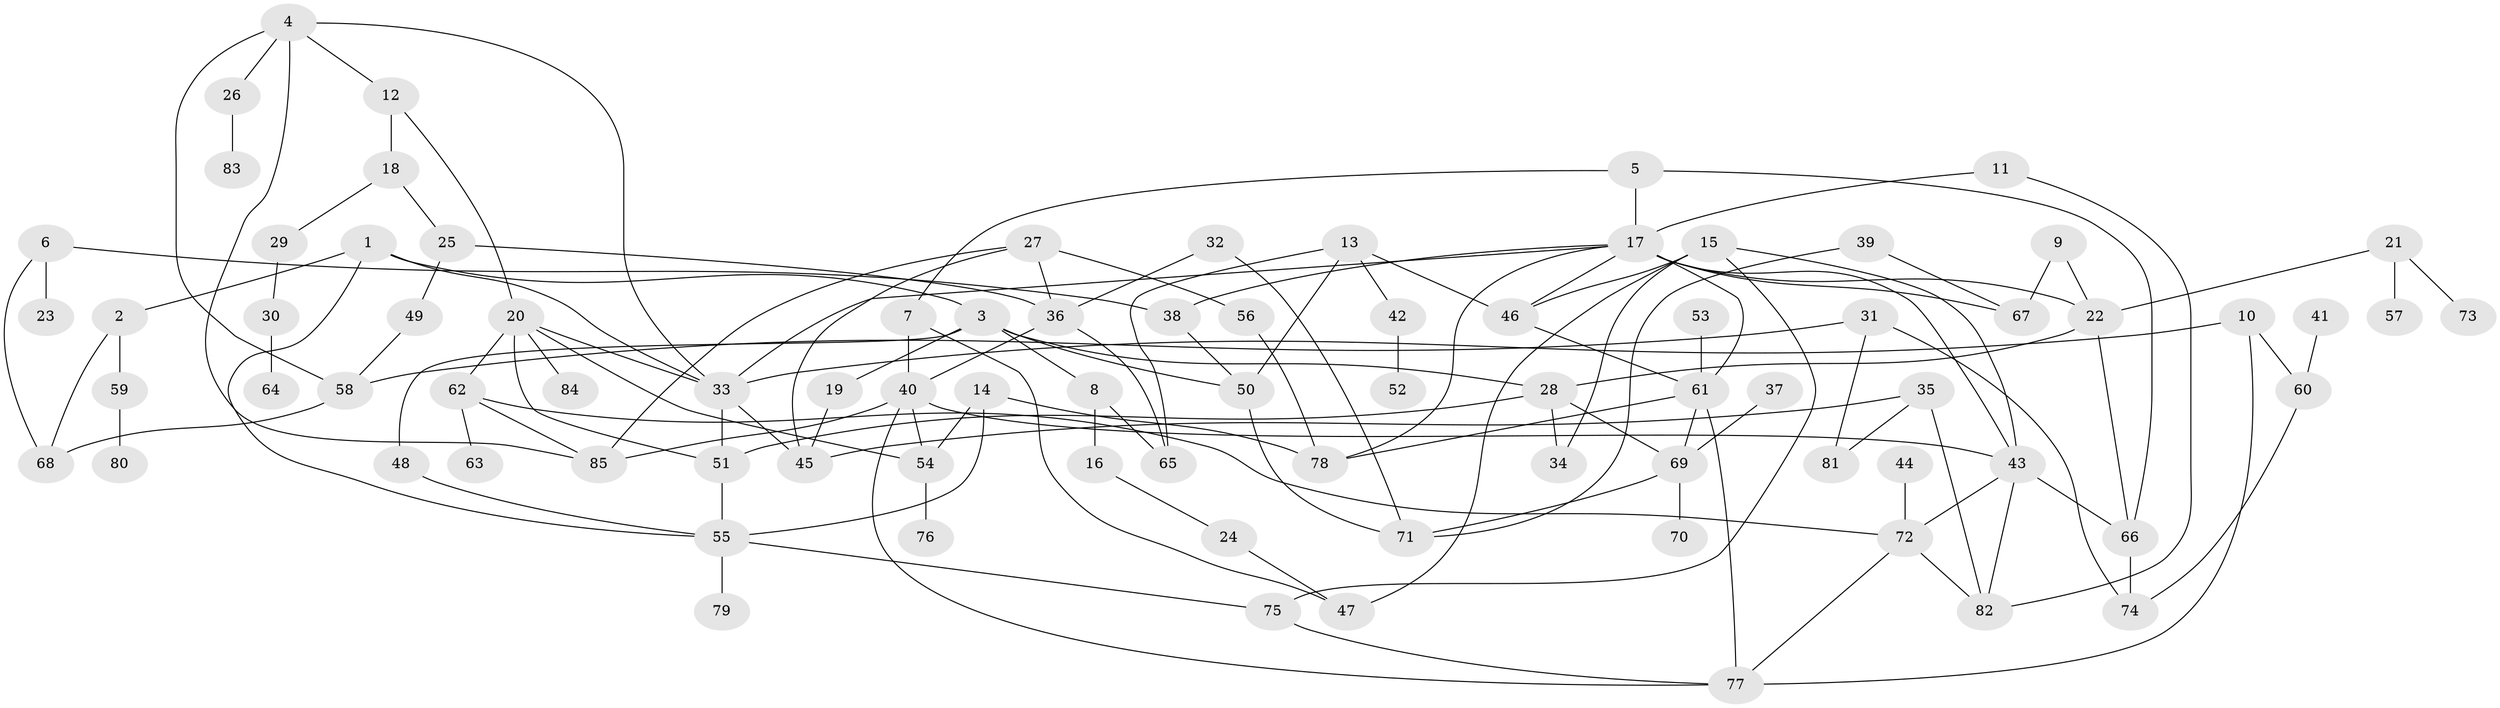 // original degree distribution, {8: 0.008333333333333333, 9: 0.008333333333333333, 4: 0.11666666666666667, 7: 0.008333333333333333, 3: 0.25, 1: 0.225, 5: 0.09166666666666666, 6: 0.03333333333333333, 2: 0.25833333333333336}
// Generated by graph-tools (version 1.1) at 2025/36/03/04/25 23:36:05]
// undirected, 85 vertices, 133 edges
graph export_dot {
  node [color=gray90,style=filled];
  1;
  2;
  3;
  4;
  5;
  6;
  7;
  8;
  9;
  10;
  11;
  12;
  13;
  14;
  15;
  16;
  17;
  18;
  19;
  20;
  21;
  22;
  23;
  24;
  25;
  26;
  27;
  28;
  29;
  30;
  31;
  32;
  33;
  34;
  35;
  36;
  37;
  38;
  39;
  40;
  41;
  42;
  43;
  44;
  45;
  46;
  47;
  48;
  49;
  50;
  51;
  52;
  53;
  54;
  55;
  56;
  57;
  58;
  59;
  60;
  61;
  62;
  63;
  64;
  65;
  66;
  67;
  68;
  69;
  70;
  71;
  72;
  73;
  74;
  75;
  76;
  77;
  78;
  79;
  80;
  81;
  82;
  83;
  84;
  85;
  1 -- 2 [weight=1.0];
  1 -- 3 [weight=1.0];
  1 -- 33 [weight=1.0];
  1 -- 55 [weight=1.0];
  2 -- 59 [weight=1.0];
  2 -- 68 [weight=1.0];
  3 -- 8 [weight=1.0];
  3 -- 19 [weight=1.0];
  3 -- 28 [weight=1.0];
  3 -- 48 [weight=1.0];
  3 -- 50 [weight=1.0];
  4 -- 12 [weight=1.0];
  4 -- 26 [weight=1.0];
  4 -- 33 [weight=1.0];
  4 -- 58 [weight=1.0];
  4 -- 85 [weight=1.0];
  5 -- 7 [weight=1.0];
  5 -- 17 [weight=1.0];
  5 -- 66 [weight=1.0];
  6 -- 23 [weight=1.0];
  6 -- 38 [weight=1.0];
  6 -- 68 [weight=1.0];
  7 -- 40 [weight=1.0];
  7 -- 47 [weight=1.0];
  8 -- 16 [weight=1.0];
  8 -- 65 [weight=1.0];
  9 -- 22 [weight=1.0];
  9 -- 67 [weight=1.0];
  10 -- 33 [weight=1.0];
  10 -- 60 [weight=1.0];
  10 -- 77 [weight=1.0];
  11 -- 17 [weight=1.0];
  11 -- 82 [weight=1.0];
  12 -- 18 [weight=1.0];
  12 -- 20 [weight=1.0];
  13 -- 42 [weight=1.0];
  13 -- 46 [weight=1.0];
  13 -- 50 [weight=1.0];
  13 -- 65 [weight=1.0];
  14 -- 54 [weight=1.0];
  14 -- 55 [weight=1.0];
  14 -- 78 [weight=1.0];
  15 -- 34 [weight=1.0];
  15 -- 43 [weight=1.0];
  15 -- 46 [weight=1.0];
  15 -- 47 [weight=1.0];
  15 -- 75 [weight=1.0];
  16 -- 24 [weight=1.0];
  17 -- 22 [weight=1.0];
  17 -- 33 [weight=1.0];
  17 -- 38 [weight=1.0];
  17 -- 43 [weight=1.0];
  17 -- 46 [weight=1.0];
  17 -- 61 [weight=1.0];
  17 -- 67 [weight=1.0];
  17 -- 78 [weight=1.0];
  18 -- 25 [weight=1.0];
  18 -- 29 [weight=1.0];
  19 -- 45 [weight=1.0];
  20 -- 33 [weight=1.0];
  20 -- 51 [weight=1.0];
  20 -- 54 [weight=1.0];
  20 -- 62 [weight=1.0];
  20 -- 84 [weight=1.0];
  21 -- 22 [weight=1.0];
  21 -- 57 [weight=1.0];
  21 -- 73 [weight=1.0];
  22 -- 28 [weight=1.0];
  22 -- 66 [weight=1.0];
  24 -- 47 [weight=1.0];
  25 -- 36 [weight=2.0];
  25 -- 49 [weight=1.0];
  26 -- 83 [weight=1.0];
  27 -- 36 [weight=1.0];
  27 -- 45 [weight=1.0];
  27 -- 56 [weight=1.0];
  27 -- 85 [weight=1.0];
  28 -- 34 [weight=1.0];
  28 -- 51 [weight=1.0];
  28 -- 69 [weight=1.0];
  29 -- 30 [weight=1.0];
  30 -- 64 [weight=1.0];
  31 -- 58 [weight=1.0];
  31 -- 74 [weight=1.0];
  31 -- 81 [weight=1.0];
  32 -- 36 [weight=1.0];
  32 -- 71 [weight=1.0];
  33 -- 45 [weight=1.0];
  33 -- 51 [weight=1.0];
  35 -- 45 [weight=1.0];
  35 -- 81 [weight=1.0];
  35 -- 82 [weight=1.0];
  36 -- 40 [weight=1.0];
  36 -- 65 [weight=1.0];
  37 -- 69 [weight=1.0];
  38 -- 50 [weight=1.0];
  39 -- 67 [weight=1.0];
  39 -- 71 [weight=1.0];
  40 -- 43 [weight=1.0];
  40 -- 54 [weight=1.0];
  40 -- 77 [weight=1.0];
  40 -- 85 [weight=1.0];
  41 -- 60 [weight=1.0];
  42 -- 52 [weight=1.0];
  43 -- 66 [weight=1.0];
  43 -- 72 [weight=1.0];
  43 -- 82 [weight=1.0];
  44 -- 72 [weight=1.0];
  46 -- 61 [weight=1.0];
  48 -- 55 [weight=1.0];
  49 -- 58 [weight=1.0];
  50 -- 71 [weight=1.0];
  51 -- 55 [weight=1.0];
  53 -- 61 [weight=1.0];
  54 -- 76 [weight=1.0];
  55 -- 75 [weight=1.0];
  55 -- 79 [weight=1.0];
  56 -- 78 [weight=1.0];
  58 -- 68 [weight=1.0];
  59 -- 80 [weight=1.0];
  60 -- 74 [weight=1.0];
  61 -- 69 [weight=1.0];
  61 -- 77 [weight=1.0];
  61 -- 78 [weight=1.0];
  62 -- 63 [weight=1.0];
  62 -- 72 [weight=1.0];
  62 -- 85 [weight=1.0];
  66 -- 74 [weight=1.0];
  69 -- 70 [weight=1.0];
  69 -- 71 [weight=1.0];
  72 -- 77 [weight=1.0];
  72 -- 82 [weight=1.0];
  75 -- 77 [weight=1.0];
}
